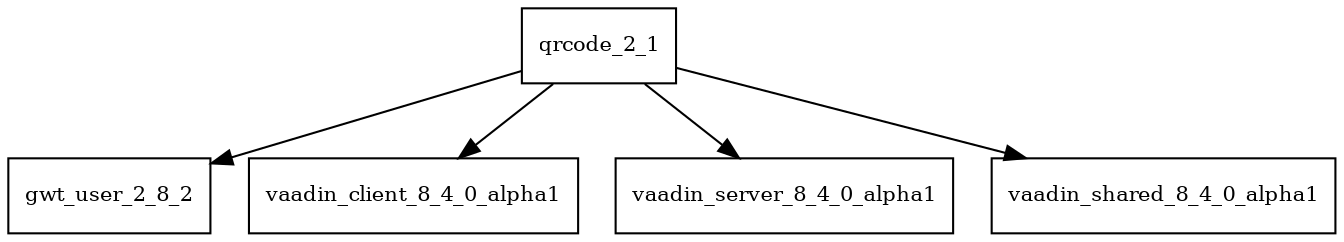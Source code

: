 digraph qrcode_2_1_dependencies {
  node [shape = box, fontsize=10.0];
  qrcode_2_1 -> gwt_user_2_8_2;
  qrcode_2_1 -> vaadin_client_8_4_0_alpha1;
  qrcode_2_1 -> vaadin_server_8_4_0_alpha1;
  qrcode_2_1 -> vaadin_shared_8_4_0_alpha1;
}
